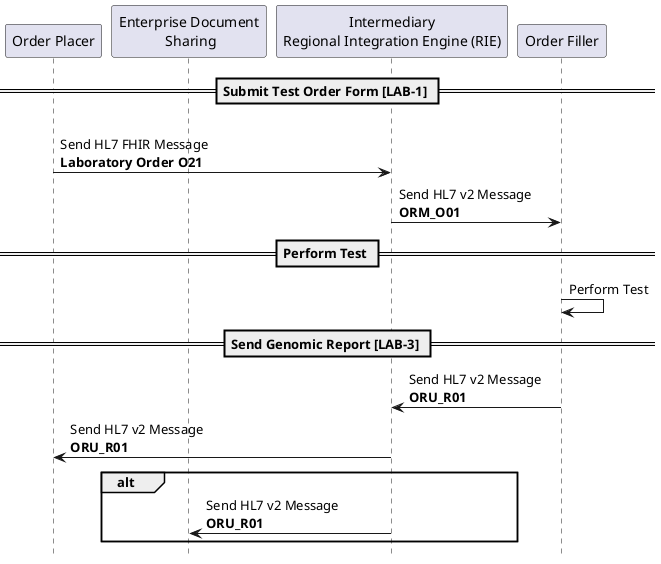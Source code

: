 @startuml

hide footbox

participant "Order Placer" as EPR
participant "Enterprise Document\n Sharing" as XDS
participant "Intermediary\nRegional Integration Engine (RIE)" as TIE
participant "Order Filler" as LIMS

== Submit Test Order Form [LAB-1] ==

EPR -> TIE: \nSend HL7 FHIR Message\n**Laboratory Order O21**
TIE -> LIMS: Send HL7 v2 Message\n**ORM_O01**

== Perform Test ==

LIMS -> LIMS: Perform Test

== Send Genomic Report [LAB-3] ==

LIMS -> TIE: Send HL7 v2 Message\n**ORU_R01**

TIE -> EPR: Send HL7 v2 Message\n**ORU_R01**

alt
TIE -> XDS: Send HL7 v2 Message\n**ORU_R01**
end

@enduml
